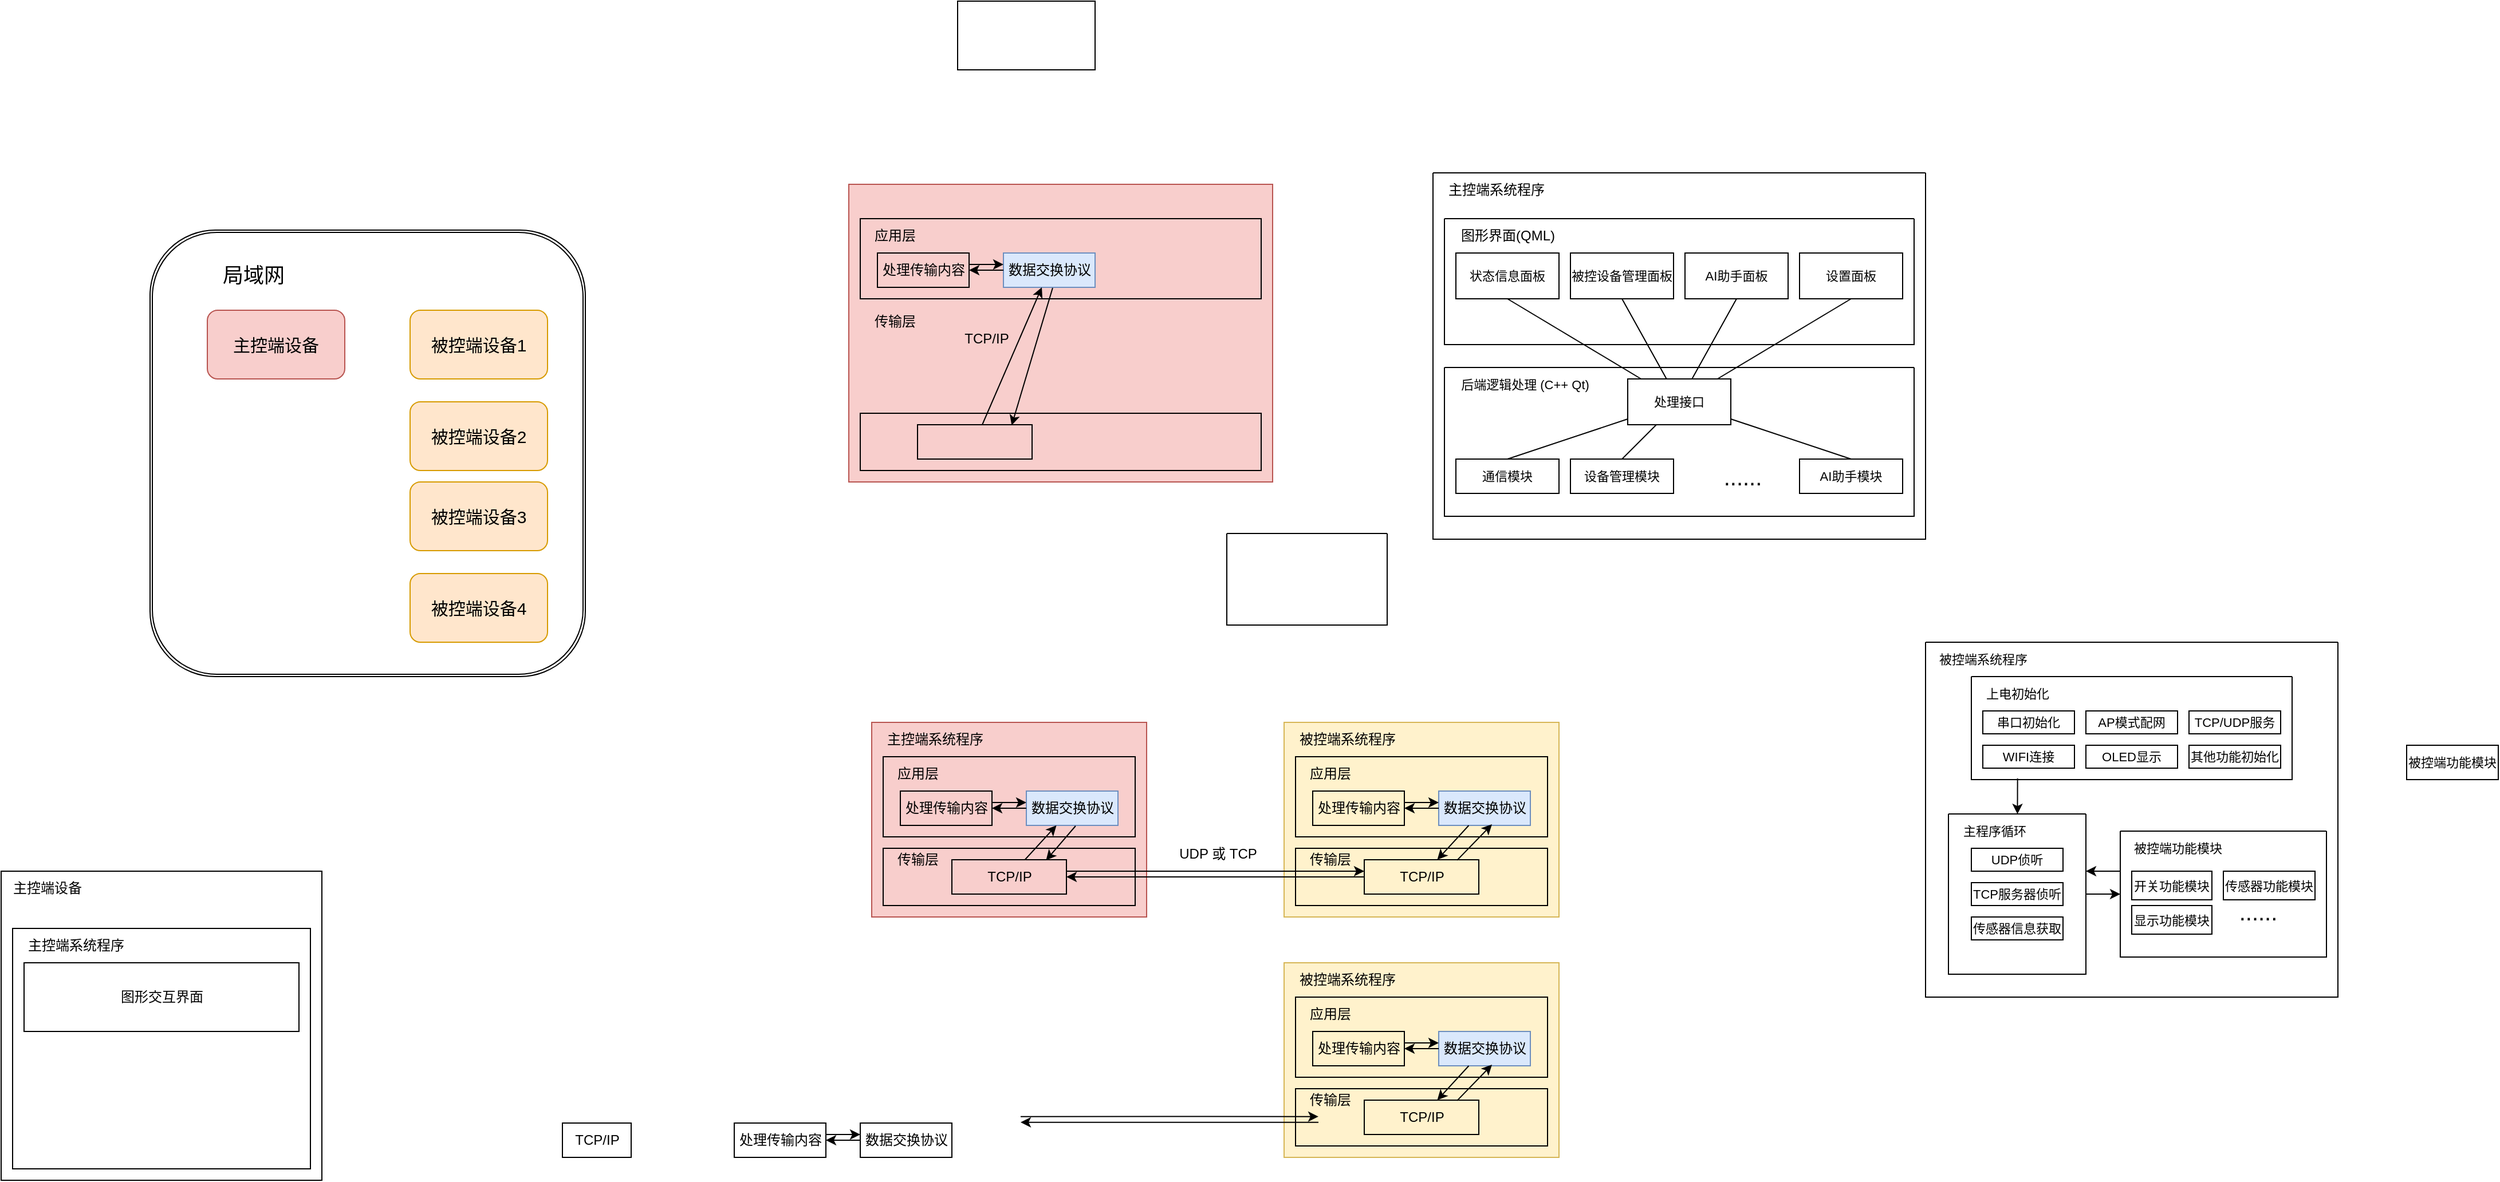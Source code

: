 <mxfile version="21.1.2" type="device">
  <diagram name="第 1 页" id="0ufjDXtErYXiCVYPZpMQ">
    <mxGraphModel dx="723" dy="649" grid="1" gridSize="10" guides="1" tooltips="1" connect="1" arrows="1" fold="1" page="1" pageScale="1" pageWidth="827" pageHeight="1169" math="0" shadow="0">
      <root>
        <mxCell id="0" />
        <mxCell id="1" parent="0" />
        <mxCell id="M16_s9FFf0gk96BNt9Zh-10" value="" style="verticalLabelPosition=bottom;verticalAlign=top;html=1;shape=mxgraph.basic.rect;fillColor2=none;strokeWidth=1;size=20;indent=5;fillColor=#fff2cc;strokeColor=#d6b656;" vertex="1" parent="1">
          <mxGeometry x="1200" y="750" width="240" height="170" as="geometry" />
        </mxCell>
        <mxCell id="M16_s9FFf0gk96BNt9Zh-4" value="" style="verticalLabelPosition=bottom;verticalAlign=top;html=1;shape=mxgraph.basic.rect;fillColor2=none;strokeWidth=1;size=20;indent=5;fillColor=#f8cecc;strokeColor=#b85450;" vertex="1" parent="1">
          <mxGeometry x="840" y="750" width="240" height="170" as="geometry" />
        </mxCell>
        <mxCell id="M16_s9FFf0gk96BNt9Zh-40" value="" style="verticalLabelPosition=bottom;verticalAlign=top;html=1;shape=mxgraph.basic.rect;fillColor2=none;strokeWidth=1;size=20;indent=5;fillColor=#dae8fc;strokeColor=#6c8ebf;" vertex="1" parent="1">
          <mxGeometry x="1335" y="810" width="80" height="30" as="geometry" />
        </mxCell>
        <mxCell id="M16_s9FFf0gk96BNt9Zh-34" value="" style="verticalLabelPosition=bottom;verticalAlign=top;html=1;shape=mxgraph.basic.rect;fillColor2=none;strokeWidth=1;size=20;indent=5;fillColor=#dae8fc;strokeColor=#6c8ebf;" vertex="1" parent="1">
          <mxGeometry x="975" y="810" width="80" height="30" as="geometry" />
        </mxCell>
        <mxCell id="M16_s9FFf0gk96BNt9Zh-21" value="" style="verticalLabelPosition=bottom;verticalAlign=top;html=1;shape=mxgraph.basic.rect;fillColor2=none;strokeWidth=1;size=20;indent=5;fillColor=none;" vertex="1" parent="1">
          <mxGeometry x="1270" y="870" width="100" height="30" as="geometry" />
        </mxCell>
        <mxCell id="NxNI-8EfboaAL2UsRdys-78" value="" style="shape=ext;double=1;rounded=1;whiteSpace=wrap;html=1;" parent="1" vertex="1">
          <mxGeometry x="210" y="320" width="380" height="390" as="geometry" />
        </mxCell>
        <mxCell id="NxNI-8EfboaAL2UsRdys-74" value="被控端设备4" style="rounded=1;whiteSpace=wrap;html=1;fontSize=15;fillColor=#ffe6cc;strokeColor=#d79b00;" parent="1" vertex="1">
          <mxGeometry x="437" y="620" width="120" height="60" as="geometry" />
        </mxCell>
        <mxCell id="NxNI-8EfboaAL2UsRdys-73" value="被控端设备3" style="rounded=1;whiteSpace=wrap;html=1;fontSize=15;fillColor=#ffe6cc;strokeColor=#d79b00;" parent="1" vertex="1">
          <mxGeometry x="437" y="540" width="120" height="60" as="geometry" />
        </mxCell>
        <mxCell id="NxNI-8EfboaAL2UsRdys-72" value="被控端设备2" style="rounded=1;whiteSpace=wrap;html=1;fontSize=15;fillColor=#ffe6cc;strokeColor=#d79b00;" parent="1" vertex="1">
          <mxGeometry x="437" y="470" width="120" height="60" as="geometry" />
        </mxCell>
        <mxCell id="NxNI-8EfboaAL2UsRdys-71" value="被控端设备1" style="rounded=1;whiteSpace=wrap;html=1;fontSize=15;fillColor=#ffe6cc;strokeColor=#d79b00;" parent="1" vertex="1">
          <mxGeometry x="437" y="390" width="120" height="60" as="geometry" />
        </mxCell>
        <mxCell id="NxNI-8EfboaAL2UsRdys-70" value="主控端设备" style="rounded=1;whiteSpace=wrap;html=1;fontSize=15;fillColor=#f8cecc;strokeColor=#b85450;" parent="1" vertex="1">
          <mxGeometry x="260" y="390" width="120" height="60" as="geometry" />
        </mxCell>
        <mxCell id="NxNI-8EfboaAL2UsRdys-79" value="&lt;font style=&quot;font-size: 18px;&quot;&gt;局域网&lt;/font&gt;" style="text;html=1;align=center;verticalAlign=middle;resizable=0;points=[];autosize=1;strokeColor=none;fillColor=none;" parent="1" vertex="1">
          <mxGeometry x="260" y="340" width="80" height="40" as="geometry" />
        </mxCell>
        <mxCell id="NxNI-8EfboaAL2UsRdys-85" value="" style="verticalLabelPosition=bottom;verticalAlign=top;html=1;shape=mxgraph.basic.rect;fillColor2=none;strokeWidth=1;size=20;indent=5;fillColor=none;" parent="1" vertex="1">
          <mxGeometry x="80" y="880" width="280" height="270" as="geometry" />
        </mxCell>
        <mxCell id="NxNI-8EfboaAL2UsRdys-86" value="主控端设备" style="text;html=1;align=center;verticalAlign=middle;resizable=0;points=[];autosize=1;strokeColor=none;fillColor=none;" parent="1" vertex="1">
          <mxGeometry x="80" y="880" width="80" height="30" as="geometry" />
        </mxCell>
        <mxCell id="NxNI-8EfboaAL2UsRdys-88" value="" style="verticalLabelPosition=bottom;verticalAlign=top;html=1;shape=mxgraph.basic.rect;fillColor2=none;strokeWidth=1;size=20;indent=5;fillColor=none;" parent="1" vertex="1">
          <mxGeometry x="90" y="930" width="260" height="210" as="geometry" />
        </mxCell>
        <mxCell id="NxNI-8EfboaAL2UsRdys-89" value="主控端系统程序" style="text;html=1;align=center;verticalAlign=middle;resizable=0;points=[];autosize=1;strokeColor=none;fillColor=none;" parent="1" vertex="1">
          <mxGeometry x="90" y="930" width="110" height="30" as="geometry" />
        </mxCell>
        <mxCell id="NxNI-8EfboaAL2UsRdys-90" value="" style="verticalLabelPosition=bottom;verticalAlign=top;html=1;shape=mxgraph.basic.rect;fillColor2=none;strokeWidth=1;size=20;indent=5;fillColor=none;" parent="1" vertex="1">
          <mxGeometry x="100" y="960" width="240" height="60" as="geometry" />
        </mxCell>
        <mxCell id="NxNI-8EfboaAL2UsRdys-91" value="图形交互界面" style="text;html=1;align=center;verticalAlign=middle;resizable=0;points=[];autosize=1;strokeColor=none;fillColor=none;" parent="1" vertex="1">
          <mxGeometry x="170" y="975" width="100" height="30" as="geometry" />
        </mxCell>
        <mxCell id="M16_s9FFf0gk96BNt9Zh-5" value="主控端系统程序" style="text;html=1;align=center;verticalAlign=middle;resizable=0;points=[];autosize=1;strokeColor=none;fillColor=none;" vertex="1" parent="1">
          <mxGeometry x="840" y="750" width="110" height="30" as="geometry" />
        </mxCell>
        <mxCell id="M16_s9FFf0gk96BNt9Zh-6" value="" style="verticalLabelPosition=bottom;verticalAlign=top;html=1;shape=mxgraph.basic.rect;fillColor2=none;strokeWidth=1;size=20;indent=5;fillColor=none;" vertex="1" parent="1">
          <mxGeometry x="850" y="780" width="220" height="70" as="geometry" />
        </mxCell>
        <mxCell id="M16_s9FFf0gk96BNt9Zh-7" value="应用层" style="text;html=1;align=center;verticalAlign=middle;resizable=0;points=[];autosize=1;strokeColor=none;fillColor=none;" vertex="1" parent="1">
          <mxGeometry x="850" y="780" width="60" height="30" as="geometry" />
        </mxCell>
        <mxCell id="M16_s9FFf0gk96BNt9Zh-8" value="" style="verticalLabelPosition=bottom;verticalAlign=top;html=1;shape=mxgraph.basic.rect;fillColor2=none;strokeWidth=1;size=20;indent=5;fillColor=none;" vertex="1" parent="1">
          <mxGeometry x="850" y="860" width="220" height="50" as="geometry" />
        </mxCell>
        <mxCell id="M16_s9FFf0gk96BNt9Zh-9" value="传输层" style="text;html=1;align=center;verticalAlign=middle;resizable=0;points=[];autosize=1;strokeColor=none;fillColor=none;" vertex="1" parent="1">
          <mxGeometry x="850" y="855" width="60" height="30" as="geometry" />
        </mxCell>
        <mxCell id="M16_s9FFf0gk96BNt9Zh-11" value="被控端系统程序" style="text;html=1;align=center;verticalAlign=middle;resizable=0;points=[];autosize=1;strokeColor=none;fillColor=none;" vertex="1" parent="1">
          <mxGeometry x="1200" y="750" width="110" height="30" as="geometry" />
        </mxCell>
        <mxCell id="M16_s9FFf0gk96BNt9Zh-12" value="" style="verticalLabelPosition=bottom;verticalAlign=top;html=1;shape=mxgraph.basic.rect;fillColor2=none;strokeWidth=1;size=20;indent=5;fillColor=none;" vertex="1" parent="1">
          <mxGeometry x="1210" y="780" width="220" height="70" as="geometry" />
        </mxCell>
        <mxCell id="M16_s9FFf0gk96BNt9Zh-13" value="应用层" style="text;html=1;align=center;verticalAlign=middle;resizable=0;points=[];autosize=1;strokeColor=none;fillColor=none;" vertex="1" parent="1">
          <mxGeometry x="1210" y="780" width="60" height="30" as="geometry" />
        </mxCell>
        <mxCell id="M16_s9FFf0gk96BNt9Zh-14" value="" style="verticalLabelPosition=bottom;verticalAlign=top;html=1;shape=mxgraph.basic.rect;fillColor2=none;strokeWidth=1;size=20;indent=5;fillColor=none;" vertex="1" parent="1">
          <mxGeometry x="1210" y="860" width="220" height="50" as="geometry" />
        </mxCell>
        <mxCell id="M16_s9FFf0gk96BNt9Zh-15" value="传输层" style="text;html=1;align=center;verticalAlign=middle;resizable=0;points=[];autosize=1;strokeColor=none;fillColor=none;" vertex="1" parent="1">
          <mxGeometry x="1210" y="855" width="60" height="30" as="geometry" />
        </mxCell>
        <mxCell id="M16_s9FFf0gk96BNt9Zh-17" value="TCP/IP" style="text;html=1;align=center;verticalAlign=middle;resizable=0;points=[];autosize=1;strokeColor=none;fillColor=none;" vertex="1" parent="1">
          <mxGeometry x="570" y="1100" width="60" height="30" as="geometry" />
        </mxCell>
        <mxCell id="M16_s9FFf0gk96BNt9Zh-16" value="" style="verticalLabelPosition=bottom;verticalAlign=top;html=1;shape=mxgraph.basic.rect;fillColor2=none;strokeWidth=1;size=20;indent=5;fillColor=none;" vertex="1" parent="1">
          <mxGeometry x="570" y="1100" width="60" height="30" as="geometry" />
        </mxCell>
        <mxCell id="M16_s9FFf0gk96BNt9Zh-18" value="TCP/IP" style="text;html=1;align=center;verticalAlign=middle;resizable=0;points=[];autosize=1;strokeColor=none;fillColor=none;" vertex="1" parent="1">
          <mxGeometry x="930" y="870" width="60" height="30" as="geometry" />
        </mxCell>
        <mxCell id="M16_s9FFf0gk96BNt9Zh-22" style="edgeStyle=orthogonalEdgeStyle;rounded=0;orthogonalLoop=1;jettySize=auto;html=1;" edge="1" parent="1" source="M16_s9FFf0gk96BNt9Zh-19" target="M16_s9FFf0gk96BNt9Zh-21">
          <mxGeometry relative="1" as="geometry">
            <Array as="points">
              <mxPoint x="1170" y="880" />
              <mxPoint x="1170" y="880" />
            </Array>
          </mxGeometry>
        </mxCell>
        <mxCell id="M16_s9FFf0gk96BNt9Zh-19" value="" style="verticalLabelPosition=bottom;verticalAlign=top;html=1;shape=mxgraph.basic.rect;fillColor2=none;strokeWidth=1;size=20;indent=5;fillColor=none;" vertex="1" parent="1">
          <mxGeometry x="910" y="870" width="100" height="30" as="geometry" />
        </mxCell>
        <mxCell id="M16_s9FFf0gk96BNt9Zh-48" style="edgeStyle=none;shape=connector;rounded=0;orthogonalLoop=1;jettySize=auto;html=1;entryX=0.565;entryY=0.968;entryDx=0;entryDy=0;entryPerimeter=0;labelBackgroundColor=default;strokeColor=default;fontFamily=Helvetica;fontSize=11;fontColor=default;endArrow=classic;exitX=1.017;exitY=0.015;exitDx=0;exitDy=0;exitPerimeter=0;" edge="1" parent="1" source="M16_s9FFf0gk96BNt9Zh-20" target="M16_s9FFf0gk96BNt9Zh-38">
          <mxGeometry relative="1" as="geometry" />
        </mxCell>
        <mxCell id="M16_s9FFf0gk96BNt9Zh-20" value="TCP/IP" style="text;html=1;align=center;verticalAlign=middle;resizable=0;points=[];autosize=1;strokeColor=none;fillColor=none;" vertex="1" parent="1">
          <mxGeometry x="1290" y="870" width="60" height="30" as="geometry" />
        </mxCell>
        <mxCell id="M16_s9FFf0gk96BNt9Zh-23" style="edgeStyle=orthogonalEdgeStyle;rounded=0;orthogonalLoop=1;jettySize=auto;html=1;" edge="1" parent="1" source="M16_s9FFf0gk96BNt9Zh-21" target="M16_s9FFf0gk96BNt9Zh-19">
          <mxGeometry relative="1" as="geometry" />
        </mxCell>
        <mxCell id="M16_s9FFf0gk96BNt9Zh-24" value="UDP 或 TCP" style="text;html=1;align=center;verticalAlign=middle;resizable=0;points=[];autosize=1;strokeColor=none;fillColor=none;" vertex="1" parent="1">
          <mxGeometry x="1097" y="850" width="90" height="30" as="geometry" />
        </mxCell>
        <mxCell id="M16_s9FFf0gk96BNt9Zh-25" value="数据交换协议" style="text;html=1;align=center;verticalAlign=middle;resizable=0;points=[];autosize=1;strokeColor=none;fillColor=none;" vertex="1" parent="1">
          <mxGeometry x="820" y="1100" width="100" height="30" as="geometry" />
        </mxCell>
        <mxCell id="M16_s9FFf0gk96BNt9Zh-31" style="edgeStyle=orthogonalEdgeStyle;rounded=0;orthogonalLoop=1;jettySize=auto;html=1;" edge="1" parent="1" source="M16_s9FFf0gk96BNt9Zh-26" target="M16_s9FFf0gk96BNt9Zh-29">
          <mxGeometry relative="1" as="geometry" />
        </mxCell>
        <mxCell id="M16_s9FFf0gk96BNt9Zh-26" value="" style="verticalLabelPosition=bottom;verticalAlign=top;html=1;shape=mxgraph.basic.rect;fillColor2=none;strokeWidth=1;size=20;indent=5;fillColor=none;" vertex="1" parent="1">
          <mxGeometry x="830" y="1100" width="80" height="30" as="geometry" />
        </mxCell>
        <mxCell id="M16_s9FFf0gk96BNt9Zh-28" value="处理传输内容" style="text;html=1;align=center;verticalAlign=middle;resizable=0;points=[];autosize=1;strokeColor=none;fillColor=none;" vertex="1" parent="1">
          <mxGeometry x="710" y="1100" width="100" height="30" as="geometry" />
        </mxCell>
        <mxCell id="M16_s9FFf0gk96BNt9Zh-30" style="edgeStyle=orthogonalEdgeStyle;rounded=0;orthogonalLoop=1;jettySize=auto;html=1;" edge="1" parent="1" source="M16_s9FFf0gk96BNt9Zh-29" target="M16_s9FFf0gk96BNt9Zh-26">
          <mxGeometry relative="1" as="geometry">
            <Array as="points">
              <mxPoint x="810" y="1110" />
              <mxPoint x="810" y="1110" />
            </Array>
          </mxGeometry>
        </mxCell>
        <mxCell id="M16_s9FFf0gk96BNt9Zh-29" value="" style="verticalLabelPosition=bottom;verticalAlign=top;html=1;shape=mxgraph.basic.rect;fillColor2=none;strokeWidth=1;size=20;indent=5;fillColor=none;" vertex="1" parent="1">
          <mxGeometry x="720" y="1100" width="80" height="30" as="geometry" />
        </mxCell>
        <mxCell id="M16_s9FFf0gk96BNt9Zh-32" value="数据交换协议" style="text;html=1;align=center;verticalAlign=middle;resizable=0;points=[];autosize=1;strokeColor=none;fillColor=none;" vertex="1" parent="1">
          <mxGeometry x="965" y="810" width="100" height="30" as="geometry" />
        </mxCell>
        <mxCell id="M16_s9FFf0gk96BNt9Zh-33" style="edgeStyle=orthogonalEdgeStyle;rounded=0;orthogonalLoop=1;jettySize=auto;html=1;" edge="1" parent="1" source="M16_s9FFf0gk96BNt9Zh-34" target="M16_s9FFf0gk96BNt9Zh-37">
          <mxGeometry relative="1" as="geometry" />
        </mxCell>
        <mxCell id="M16_s9FFf0gk96BNt9Zh-46" style="rounded=0;orthogonalLoop=1;jettySize=auto;html=1;exitX=0.537;exitY=1.017;exitDx=0;exitDy=0;exitPerimeter=0;entryX=0.822;entryY=0.017;entryDx=0;entryDy=0;entryPerimeter=0;" edge="1" parent="1" source="M16_s9FFf0gk96BNt9Zh-34" target="M16_s9FFf0gk96BNt9Zh-19">
          <mxGeometry relative="1" as="geometry" />
        </mxCell>
        <mxCell id="M16_s9FFf0gk96BNt9Zh-35" value="处理传输内容" style="text;html=1;align=center;verticalAlign=middle;resizable=0;points=[];autosize=1;strokeColor=none;fillColor=none;" vertex="1" parent="1">
          <mxGeometry x="855" y="810" width="100" height="30" as="geometry" />
        </mxCell>
        <mxCell id="M16_s9FFf0gk96BNt9Zh-36" style="edgeStyle=orthogonalEdgeStyle;rounded=0;orthogonalLoop=1;jettySize=auto;html=1;" edge="1" parent="1" source="M16_s9FFf0gk96BNt9Zh-37" target="M16_s9FFf0gk96BNt9Zh-34">
          <mxGeometry relative="1" as="geometry">
            <Array as="points">
              <mxPoint x="955" y="820" />
              <mxPoint x="955" y="820" />
            </Array>
          </mxGeometry>
        </mxCell>
        <mxCell id="M16_s9FFf0gk96BNt9Zh-37" value="" style="verticalLabelPosition=bottom;verticalAlign=top;html=1;shape=mxgraph.basic.rect;fillColor2=none;strokeWidth=1;size=20;indent=5;fillColor=none;" vertex="1" parent="1">
          <mxGeometry x="865" y="810" width="80" height="30" as="geometry" />
        </mxCell>
        <mxCell id="M16_s9FFf0gk96BNt9Zh-47" style="rounded=0;orthogonalLoop=1;jettySize=auto;html=1;" edge="1" parent="1" source="M16_s9FFf0gk96BNt9Zh-38" target="M16_s9FFf0gk96BNt9Zh-20">
          <mxGeometry relative="1" as="geometry" />
        </mxCell>
        <mxCell id="M16_s9FFf0gk96BNt9Zh-38" value="数据交换协议" style="text;html=1;align=center;verticalAlign=middle;resizable=0;points=[];autosize=1;strokeColor=none;fillColor=none;" vertex="1" parent="1">
          <mxGeometry x="1325" y="810" width="100" height="30" as="geometry" />
        </mxCell>
        <mxCell id="M16_s9FFf0gk96BNt9Zh-39" style="edgeStyle=orthogonalEdgeStyle;rounded=0;orthogonalLoop=1;jettySize=auto;html=1;" edge="1" parent="1" source="M16_s9FFf0gk96BNt9Zh-40" target="M16_s9FFf0gk96BNt9Zh-43">
          <mxGeometry relative="1" as="geometry" />
        </mxCell>
        <mxCell id="M16_s9FFf0gk96BNt9Zh-41" value="处理传输内容" style="text;html=1;align=center;verticalAlign=middle;resizable=0;points=[];autosize=1;strokeColor=none;fillColor=none;" vertex="1" parent="1">
          <mxGeometry x="1215" y="810" width="100" height="30" as="geometry" />
        </mxCell>
        <mxCell id="M16_s9FFf0gk96BNt9Zh-42" style="edgeStyle=orthogonalEdgeStyle;rounded=0;orthogonalLoop=1;jettySize=auto;html=1;" edge="1" parent="1" source="M16_s9FFf0gk96BNt9Zh-43" target="M16_s9FFf0gk96BNt9Zh-40">
          <mxGeometry relative="1" as="geometry">
            <Array as="points">
              <mxPoint x="1315" y="820" />
              <mxPoint x="1315" y="820" />
            </Array>
          </mxGeometry>
        </mxCell>
        <mxCell id="M16_s9FFf0gk96BNt9Zh-43" value="" style="verticalLabelPosition=bottom;verticalAlign=top;html=1;shape=mxgraph.basic.rect;fillColor2=none;strokeWidth=1;size=20;indent=5;fillColor=none;" vertex="1" parent="1">
          <mxGeometry x="1225" y="810" width="80" height="30" as="geometry" />
        </mxCell>
        <mxCell id="M16_s9FFf0gk96BNt9Zh-44" style="rounded=0;orthogonalLoop=1;jettySize=auto;html=1;" edge="1" parent="1" source="M16_s9FFf0gk96BNt9Zh-19" target="M16_s9FFf0gk96BNt9Zh-34">
          <mxGeometry relative="1" as="geometry" />
        </mxCell>
        <mxCell id="M16_s9FFf0gk96BNt9Zh-49" value="" style="verticalLabelPosition=bottom;verticalAlign=top;html=1;shape=mxgraph.basic.rect;fillColor2=none;strokeWidth=1;size=20;indent=5;fillColor=#fff2cc;strokeColor=#d6b656;" vertex="1" parent="1">
          <mxGeometry x="1200" y="960" width="240" height="170" as="geometry" />
        </mxCell>
        <mxCell id="M16_s9FFf0gk96BNt9Zh-50" value="" style="verticalLabelPosition=bottom;verticalAlign=top;html=1;shape=mxgraph.basic.rect;fillColor2=none;strokeWidth=1;size=20;indent=5;fillColor=#dae8fc;strokeColor=#6c8ebf;" vertex="1" parent="1">
          <mxGeometry x="1335" y="1020" width="80" height="30" as="geometry" />
        </mxCell>
        <mxCell id="M16_s9FFf0gk96BNt9Zh-51" value="" style="verticalLabelPosition=bottom;verticalAlign=top;html=1;shape=mxgraph.basic.rect;fillColor2=none;strokeWidth=1;size=20;indent=5;fillColor=none;" vertex="1" parent="1">
          <mxGeometry x="1270" y="1080" width="100" height="30" as="geometry" />
        </mxCell>
        <mxCell id="M16_s9FFf0gk96BNt9Zh-52" value="被控端系统程序" style="text;html=1;align=center;verticalAlign=middle;resizable=0;points=[];autosize=1;strokeColor=none;fillColor=none;" vertex="1" parent="1">
          <mxGeometry x="1200" y="960" width="110" height="30" as="geometry" />
        </mxCell>
        <mxCell id="M16_s9FFf0gk96BNt9Zh-53" value="" style="verticalLabelPosition=bottom;verticalAlign=top;html=1;shape=mxgraph.basic.rect;fillColor2=none;strokeWidth=1;size=20;indent=5;fillColor=none;" vertex="1" parent="1">
          <mxGeometry x="1210" y="990" width="220" height="70" as="geometry" />
        </mxCell>
        <mxCell id="M16_s9FFf0gk96BNt9Zh-54" value="应用层" style="text;html=1;align=center;verticalAlign=middle;resizable=0;points=[];autosize=1;strokeColor=none;fillColor=none;" vertex="1" parent="1">
          <mxGeometry x="1210" y="990" width="60" height="30" as="geometry" />
        </mxCell>
        <mxCell id="M16_s9FFf0gk96BNt9Zh-55" value="" style="verticalLabelPosition=bottom;verticalAlign=top;html=1;shape=mxgraph.basic.rect;fillColor2=none;strokeWidth=1;size=20;indent=5;fillColor=none;" vertex="1" parent="1">
          <mxGeometry x="1210" y="1070" width="220" height="50" as="geometry" />
        </mxCell>
        <mxCell id="M16_s9FFf0gk96BNt9Zh-56" value="传输层" style="text;html=1;align=center;verticalAlign=middle;resizable=0;points=[];autosize=1;strokeColor=none;fillColor=none;" vertex="1" parent="1">
          <mxGeometry x="1210" y="1065" width="60" height="30" as="geometry" />
        </mxCell>
        <mxCell id="M16_s9FFf0gk96BNt9Zh-57" style="edgeStyle=none;shape=connector;rounded=0;orthogonalLoop=1;jettySize=auto;html=1;entryX=0.565;entryY=0.968;entryDx=0;entryDy=0;entryPerimeter=0;labelBackgroundColor=default;strokeColor=default;fontFamily=Helvetica;fontSize=11;fontColor=default;endArrow=classic;exitX=1.017;exitY=0.015;exitDx=0;exitDy=0;exitPerimeter=0;" edge="1" parent="1" source="M16_s9FFf0gk96BNt9Zh-58" target="M16_s9FFf0gk96BNt9Zh-60">
          <mxGeometry relative="1" as="geometry" />
        </mxCell>
        <mxCell id="M16_s9FFf0gk96BNt9Zh-58" value="TCP/IP" style="text;html=1;align=center;verticalAlign=middle;resizable=0;points=[];autosize=1;strokeColor=none;fillColor=none;" vertex="1" parent="1">
          <mxGeometry x="1290" y="1080" width="60" height="30" as="geometry" />
        </mxCell>
        <mxCell id="M16_s9FFf0gk96BNt9Zh-59" style="rounded=0;orthogonalLoop=1;jettySize=auto;html=1;" edge="1" parent="1" source="M16_s9FFf0gk96BNt9Zh-60" target="M16_s9FFf0gk96BNt9Zh-58">
          <mxGeometry relative="1" as="geometry" />
        </mxCell>
        <mxCell id="M16_s9FFf0gk96BNt9Zh-60" value="数据交换协议" style="text;html=1;align=center;verticalAlign=middle;resizable=0;points=[];autosize=1;strokeColor=none;fillColor=none;" vertex="1" parent="1">
          <mxGeometry x="1325" y="1020" width="100" height="30" as="geometry" />
        </mxCell>
        <mxCell id="M16_s9FFf0gk96BNt9Zh-61" style="edgeStyle=orthogonalEdgeStyle;rounded=0;orthogonalLoop=1;jettySize=auto;html=1;" edge="1" parent="1" source="M16_s9FFf0gk96BNt9Zh-50" target="M16_s9FFf0gk96BNt9Zh-64">
          <mxGeometry relative="1" as="geometry" />
        </mxCell>
        <mxCell id="M16_s9FFf0gk96BNt9Zh-62" value="处理传输内容" style="text;html=1;align=center;verticalAlign=middle;resizable=0;points=[];autosize=1;strokeColor=none;fillColor=none;" vertex="1" parent="1">
          <mxGeometry x="1215" y="1020" width="100" height="30" as="geometry" />
        </mxCell>
        <mxCell id="M16_s9FFf0gk96BNt9Zh-63" style="edgeStyle=orthogonalEdgeStyle;rounded=0;orthogonalLoop=1;jettySize=auto;html=1;" edge="1" parent="1" source="M16_s9FFf0gk96BNt9Zh-64" target="M16_s9FFf0gk96BNt9Zh-50">
          <mxGeometry relative="1" as="geometry">
            <Array as="points">
              <mxPoint x="1315" y="1030" />
              <mxPoint x="1315" y="1030" />
            </Array>
          </mxGeometry>
        </mxCell>
        <mxCell id="M16_s9FFf0gk96BNt9Zh-64" value="" style="verticalLabelPosition=bottom;verticalAlign=top;html=1;shape=mxgraph.basic.rect;fillColor2=none;strokeWidth=1;size=20;indent=5;fillColor=none;" vertex="1" parent="1">
          <mxGeometry x="1225" y="1020" width="80" height="30" as="geometry" />
        </mxCell>
        <mxCell id="M16_s9FFf0gk96BNt9Zh-66" style="edgeStyle=orthogonalEdgeStyle;rounded=0;orthogonalLoop=1;jettySize=auto;html=1;" edge="1" parent="1">
          <mxGeometry relative="1" as="geometry">
            <mxPoint x="970" y="1094.33" as="sourcePoint" />
            <mxPoint x="1230" y="1094.33" as="targetPoint" />
            <Array as="points">
              <mxPoint x="1130" y="1094.33" />
              <mxPoint x="1130" y="1094.33" />
            </Array>
          </mxGeometry>
        </mxCell>
        <mxCell id="M16_s9FFf0gk96BNt9Zh-67" style="edgeStyle=orthogonalEdgeStyle;rounded=0;orthogonalLoop=1;jettySize=auto;html=1;" edge="1" parent="1">
          <mxGeometry relative="1" as="geometry">
            <mxPoint x="1230" y="1099.33" as="sourcePoint" />
            <mxPoint x="970" y="1099.33" as="targetPoint" />
          </mxGeometry>
        </mxCell>
        <mxCell id="M16_s9FFf0gk96BNt9Zh-69" value="" style="verticalLabelPosition=bottom;verticalAlign=top;html=1;shape=mxgraph.basic.rect;fillColor2=none;strokeWidth=1;size=20;indent=5;fillColor=#f8cecc;strokeColor=#b85450;align=center;" vertex="1" parent="1">
          <mxGeometry x="820" y="280" width="370" height="260" as="geometry" />
        </mxCell>
        <mxCell id="M16_s9FFf0gk96BNt9Zh-70" value="" style="verticalLabelPosition=bottom;verticalAlign=top;html=1;shape=mxgraph.basic.rect;fillColor2=none;strokeWidth=1;size=20;indent=5;fillColor=#dae8fc;strokeColor=#6c8ebf;" vertex="1" parent="1">
          <mxGeometry x="955" y="340" width="80" height="30" as="geometry" />
        </mxCell>
        <mxCell id="M16_s9FFf0gk96BNt9Zh-72" value="" style="verticalLabelPosition=bottom;verticalAlign=top;html=1;shape=mxgraph.basic.rect;fillColor2=none;strokeWidth=1;size=20;indent=5;fillColor=none;" vertex="1" parent="1">
          <mxGeometry x="830" y="310" width="350" height="70" as="geometry" />
        </mxCell>
        <mxCell id="M16_s9FFf0gk96BNt9Zh-73" value="应用层" style="text;html=1;align=center;verticalAlign=middle;resizable=0;points=[];autosize=1;strokeColor=none;fillColor=none;" vertex="1" parent="1">
          <mxGeometry x="830" y="310" width="60" height="30" as="geometry" />
        </mxCell>
        <mxCell id="M16_s9FFf0gk96BNt9Zh-74" value="" style="verticalLabelPosition=bottom;verticalAlign=top;html=1;shape=mxgraph.basic.rect;fillColor2=none;strokeWidth=1;size=20;indent=5;fillColor=none;" vertex="1" parent="1">
          <mxGeometry x="830" y="480" width="350" height="50" as="geometry" />
        </mxCell>
        <mxCell id="M16_s9FFf0gk96BNt9Zh-75" value="传输层" style="text;html=1;align=center;verticalAlign=middle;resizable=0;points=[];autosize=1;strokeColor=none;fillColor=none;" vertex="1" parent="1">
          <mxGeometry x="830" y="385" width="60" height="30" as="geometry" />
        </mxCell>
        <mxCell id="M16_s9FFf0gk96BNt9Zh-76" value="TCP/IP" style="text;html=1;align=center;verticalAlign=middle;resizable=0;points=[];autosize=1;strokeColor=none;fillColor=none;" vertex="1" parent="1">
          <mxGeometry x="910" y="400" width="60" height="30" as="geometry" />
        </mxCell>
        <mxCell id="M16_s9FFf0gk96BNt9Zh-77" value="" style="verticalLabelPosition=bottom;verticalAlign=top;html=1;shape=mxgraph.basic.rect;fillColor2=none;strokeWidth=1;size=20;indent=5;fillColor=none;" vertex="1" parent="1">
          <mxGeometry x="880" y="490" width="100" height="30" as="geometry" />
        </mxCell>
        <mxCell id="M16_s9FFf0gk96BNt9Zh-78" value="数据交换协议" style="text;html=1;align=center;verticalAlign=middle;resizable=0;points=[];autosize=1;strokeColor=none;fillColor=none;" vertex="1" parent="1">
          <mxGeometry x="945" y="340" width="100" height="30" as="geometry" />
        </mxCell>
        <mxCell id="M16_s9FFf0gk96BNt9Zh-79" style="edgeStyle=orthogonalEdgeStyle;rounded=0;orthogonalLoop=1;jettySize=auto;html=1;" edge="1" parent="1" source="M16_s9FFf0gk96BNt9Zh-70" target="M16_s9FFf0gk96BNt9Zh-83">
          <mxGeometry relative="1" as="geometry" />
        </mxCell>
        <mxCell id="M16_s9FFf0gk96BNt9Zh-80" style="rounded=0;orthogonalLoop=1;jettySize=auto;html=1;exitX=0.537;exitY=1.017;exitDx=0;exitDy=0;exitPerimeter=0;entryX=0.822;entryY=0.017;entryDx=0;entryDy=0;entryPerimeter=0;" edge="1" parent="1" source="M16_s9FFf0gk96BNt9Zh-70" target="M16_s9FFf0gk96BNt9Zh-77">
          <mxGeometry relative="1" as="geometry" />
        </mxCell>
        <mxCell id="M16_s9FFf0gk96BNt9Zh-81" value="处理传输内容" style="text;html=1;align=center;verticalAlign=middle;resizable=0;points=[];autosize=1;strokeColor=none;fillColor=none;" vertex="1" parent="1">
          <mxGeometry x="835" y="340" width="100" height="30" as="geometry" />
        </mxCell>
        <mxCell id="M16_s9FFf0gk96BNt9Zh-82" style="edgeStyle=orthogonalEdgeStyle;rounded=0;orthogonalLoop=1;jettySize=auto;html=1;" edge="1" parent="1" source="M16_s9FFf0gk96BNt9Zh-83" target="M16_s9FFf0gk96BNt9Zh-70">
          <mxGeometry relative="1" as="geometry">
            <Array as="points">
              <mxPoint x="935" y="350" />
              <mxPoint x="935" y="350" />
            </Array>
          </mxGeometry>
        </mxCell>
        <mxCell id="M16_s9FFf0gk96BNt9Zh-83" value="" style="verticalLabelPosition=bottom;verticalAlign=top;html=1;shape=mxgraph.basic.rect;fillColor2=none;strokeWidth=1;size=20;indent=5;fillColor=none;" vertex="1" parent="1">
          <mxGeometry x="845" y="340" width="80" height="30" as="geometry" />
        </mxCell>
        <mxCell id="M16_s9FFf0gk96BNt9Zh-84" style="rounded=0;orthogonalLoop=1;jettySize=auto;html=1;" edge="1" parent="1" source="M16_s9FFf0gk96BNt9Zh-77" target="M16_s9FFf0gk96BNt9Zh-70">
          <mxGeometry relative="1" as="geometry" />
        </mxCell>
        <mxCell id="M16_s9FFf0gk96BNt9Zh-88" value="" style="rounded=0;whiteSpace=wrap;html=1;fontFamily=Helvetica;fontSize=11;fontColor=default;" vertex="1" parent="1">
          <mxGeometry x="915" y="120" width="120" height="60" as="geometry" />
        </mxCell>
        <mxCell id="M16_s9FFf0gk96BNt9Zh-89" value="" style="swimlane;startSize=0;fontFamily=Helvetica;fontSize=11;fontColor=default;" vertex="1" parent="1">
          <mxGeometry x="1330" y="270" width="430" height="320" as="geometry" />
        </mxCell>
        <mxCell id="M16_s9FFf0gk96BNt9Zh-71" value="主控端系统程序" style="text;html=1;align=center;verticalAlign=middle;resizable=0;points=[];autosize=1;strokeColor=none;fillColor=none;" vertex="1" parent="M16_s9FFf0gk96BNt9Zh-89">
          <mxGeometry width="110" height="30" as="geometry" />
        </mxCell>
        <mxCell id="M16_s9FFf0gk96BNt9Zh-90" value="" style="swimlane;startSize=0;fontFamily=Helvetica;fontSize=11;fontColor=default;" vertex="1" parent="M16_s9FFf0gk96BNt9Zh-89">
          <mxGeometry x="10" y="40" width="410" height="110" as="geometry" />
        </mxCell>
        <mxCell id="M16_s9FFf0gk96BNt9Zh-91" value="图形界面(QML)" style="text;html=1;align=center;verticalAlign=middle;resizable=0;points=[];autosize=1;strokeColor=none;fillColor=none;" vertex="1" parent="M16_s9FFf0gk96BNt9Zh-90">
          <mxGeometry width="110" height="30" as="geometry" />
        </mxCell>
        <mxCell id="M16_s9FFf0gk96BNt9Zh-95" value="状态信息面板" style="rounded=0;whiteSpace=wrap;html=1;fontFamily=Helvetica;fontSize=11;fontColor=default;" vertex="1" parent="M16_s9FFf0gk96BNt9Zh-90">
          <mxGeometry x="10" y="30" width="90" height="40" as="geometry" />
        </mxCell>
        <mxCell id="M16_s9FFf0gk96BNt9Zh-96" value="被控设备管理面板" style="rounded=0;whiteSpace=wrap;html=1;fontFamily=Helvetica;fontSize=11;fontColor=default;" vertex="1" parent="M16_s9FFf0gk96BNt9Zh-90">
          <mxGeometry x="110" y="30" width="90" height="40" as="geometry" />
        </mxCell>
        <mxCell id="M16_s9FFf0gk96BNt9Zh-97" value="AI助手面板" style="rounded=0;whiteSpace=wrap;html=1;fontFamily=Helvetica;fontSize=11;fontColor=default;" vertex="1" parent="M16_s9FFf0gk96BNt9Zh-90">
          <mxGeometry x="210" y="30" width="90" height="40" as="geometry" />
        </mxCell>
        <mxCell id="M16_s9FFf0gk96BNt9Zh-98" value="设置面板" style="rounded=0;whiteSpace=wrap;html=1;fontFamily=Helvetica;fontSize=11;fontColor=default;" vertex="1" parent="M16_s9FFf0gk96BNt9Zh-90">
          <mxGeometry x="310" y="30" width="90" height="40" as="geometry" />
        </mxCell>
        <mxCell id="M16_s9FFf0gk96BNt9Zh-93" value="" style="swimlane;startSize=0;fontFamily=Helvetica;fontSize=11;fontColor=default;" vertex="1" parent="M16_s9FFf0gk96BNt9Zh-89">
          <mxGeometry x="10" y="170" width="410" height="130" as="geometry" />
        </mxCell>
        <mxCell id="M16_s9FFf0gk96BNt9Zh-92" value="后端逻辑处理 (C++ Qt)" style="text;html=1;align=center;verticalAlign=middle;resizable=0;points=[];autosize=1;strokeColor=none;fillColor=none;fontSize=11;fontFamily=Helvetica;fontColor=default;" vertex="1" parent="M16_s9FFf0gk96BNt9Zh-93">
          <mxGeometry width="140" height="30" as="geometry" />
        </mxCell>
        <mxCell id="M16_s9FFf0gk96BNt9Zh-111" style="edgeStyle=none;shape=connector;rounded=0;orthogonalLoop=1;jettySize=auto;html=1;entryX=0.5;entryY=0;entryDx=0;entryDy=0;labelBackgroundColor=default;strokeColor=default;fontFamily=Helvetica;fontSize=11;fontColor=default;endArrow=none;endFill=0;" edge="1" parent="M16_s9FFf0gk96BNt9Zh-93" source="M16_s9FFf0gk96BNt9Zh-99" target="M16_s9FFf0gk96BNt9Zh-100">
          <mxGeometry relative="1" as="geometry" />
        </mxCell>
        <mxCell id="M16_s9FFf0gk96BNt9Zh-112" style="edgeStyle=none;shape=connector;rounded=0;orthogonalLoop=1;jettySize=auto;html=1;entryX=0.5;entryY=0;entryDx=0;entryDy=0;labelBackgroundColor=default;strokeColor=default;fontFamily=Helvetica;fontSize=11;fontColor=default;endArrow=none;endFill=0;" edge="1" parent="M16_s9FFf0gk96BNt9Zh-93" source="M16_s9FFf0gk96BNt9Zh-99" target="M16_s9FFf0gk96BNt9Zh-102">
          <mxGeometry relative="1" as="geometry">
            <mxPoint x="171.667" y="70" as="sourcePoint" />
          </mxGeometry>
        </mxCell>
        <mxCell id="M16_s9FFf0gk96BNt9Zh-113" style="edgeStyle=none;shape=connector;rounded=0;orthogonalLoop=1;jettySize=auto;html=1;entryX=0.5;entryY=0;entryDx=0;entryDy=0;labelBackgroundColor=default;strokeColor=default;fontFamily=Helvetica;fontSize=11;fontColor=default;endArrow=none;endFill=0;" edge="1" parent="M16_s9FFf0gk96BNt9Zh-93" source="M16_s9FFf0gk96BNt9Zh-99" target="M16_s9FFf0gk96BNt9Zh-104">
          <mxGeometry relative="1" as="geometry" />
        </mxCell>
        <mxCell id="M16_s9FFf0gk96BNt9Zh-99" value="处理接口" style="rounded=0;whiteSpace=wrap;html=1;fontFamily=Helvetica;fontSize=11;fontColor=default;" vertex="1" parent="M16_s9FFf0gk96BNt9Zh-93">
          <mxGeometry x="160" y="10" width="90" height="40" as="geometry" />
        </mxCell>
        <mxCell id="M16_s9FFf0gk96BNt9Zh-100" value="通信模块" style="rounded=0;whiteSpace=wrap;html=1;fontFamily=Helvetica;fontSize=11;fontColor=default;" vertex="1" parent="M16_s9FFf0gk96BNt9Zh-93">
          <mxGeometry x="10" y="80" width="90" height="30" as="geometry" />
        </mxCell>
        <mxCell id="M16_s9FFf0gk96BNt9Zh-102" value="设备管理模块" style="rounded=0;whiteSpace=wrap;html=1;fontFamily=Helvetica;fontSize=11;fontColor=default;" vertex="1" parent="M16_s9FFf0gk96BNt9Zh-93">
          <mxGeometry x="110" y="80" width="90" height="30" as="geometry" />
        </mxCell>
        <mxCell id="M16_s9FFf0gk96BNt9Zh-104" value="AI助手模块" style="rounded=0;whiteSpace=wrap;html=1;fontFamily=Helvetica;fontSize=11;fontColor=default;" vertex="1" parent="M16_s9FFf0gk96BNt9Zh-93">
          <mxGeometry x="310" y="80" width="90" height="30" as="geometry" />
        </mxCell>
        <mxCell id="M16_s9FFf0gk96BNt9Zh-105" value="......" style="text;html=1;align=center;verticalAlign=middle;resizable=0;points=[];autosize=1;strokeColor=none;fillColor=none;fontSize=20;fontFamily=Helvetica;fontColor=default;" vertex="1" parent="M16_s9FFf0gk96BNt9Zh-93">
          <mxGeometry x="230" y="75" width="60" height="40" as="geometry" />
        </mxCell>
        <mxCell id="M16_s9FFf0gk96BNt9Zh-107" style="edgeStyle=none;shape=connector;rounded=0;orthogonalLoop=1;jettySize=auto;html=1;entryX=0.5;entryY=1;entryDx=0;entryDy=0;labelBackgroundColor=default;strokeColor=default;fontFamily=Helvetica;fontSize=11;fontColor=default;endArrow=none;endFill=0;" edge="1" parent="M16_s9FFf0gk96BNt9Zh-89" source="M16_s9FFf0gk96BNt9Zh-99" target="M16_s9FFf0gk96BNt9Zh-95">
          <mxGeometry relative="1" as="geometry" />
        </mxCell>
        <mxCell id="M16_s9FFf0gk96BNt9Zh-108" style="edgeStyle=none;shape=connector;rounded=0;orthogonalLoop=1;jettySize=auto;html=1;entryX=0.5;entryY=1;entryDx=0;entryDy=0;labelBackgroundColor=default;strokeColor=default;fontFamily=Helvetica;fontSize=11;fontColor=default;endArrow=none;endFill=0;" edge="1" parent="M16_s9FFf0gk96BNt9Zh-89" source="M16_s9FFf0gk96BNt9Zh-99" target="M16_s9FFf0gk96BNt9Zh-96">
          <mxGeometry relative="1" as="geometry" />
        </mxCell>
        <mxCell id="M16_s9FFf0gk96BNt9Zh-109" style="edgeStyle=none;shape=connector;rounded=0;orthogonalLoop=1;jettySize=auto;html=1;entryX=0.5;entryY=1;entryDx=0;entryDy=0;labelBackgroundColor=default;strokeColor=default;fontFamily=Helvetica;fontSize=11;fontColor=default;endArrow=none;endFill=0;" edge="1" parent="M16_s9FFf0gk96BNt9Zh-89" source="M16_s9FFf0gk96BNt9Zh-99" target="M16_s9FFf0gk96BNt9Zh-97">
          <mxGeometry relative="1" as="geometry" />
        </mxCell>
        <mxCell id="M16_s9FFf0gk96BNt9Zh-110" style="edgeStyle=none;shape=connector;rounded=0;orthogonalLoop=1;jettySize=auto;html=1;entryX=0.5;entryY=1;entryDx=0;entryDy=0;labelBackgroundColor=default;strokeColor=default;fontFamily=Helvetica;fontSize=11;fontColor=default;endArrow=none;endFill=0;" edge="1" parent="M16_s9FFf0gk96BNt9Zh-89" source="M16_s9FFf0gk96BNt9Zh-99" target="M16_s9FFf0gk96BNt9Zh-98">
          <mxGeometry relative="1" as="geometry" />
        </mxCell>
        <mxCell id="M16_s9FFf0gk96BNt9Zh-94" value="" style="swimlane;startSize=0;fontFamily=Helvetica;fontSize=11;fontColor=default;" vertex="1" parent="1">
          <mxGeometry x="1150" y="585" width="140" height="80" as="geometry" />
        </mxCell>
        <mxCell id="M16_s9FFf0gk96BNt9Zh-116" value="" style="swimlane;startSize=0;fontFamily=Helvetica;fontSize=11;fontColor=default;" vertex="1" parent="1">
          <mxGeometry x="1760" y="680" width="360" height="310" as="geometry" />
        </mxCell>
        <mxCell id="M16_s9FFf0gk96BNt9Zh-117" value="被控端系统程序" style="text;html=1;align=center;verticalAlign=middle;resizable=0;points=[];autosize=1;strokeColor=none;fillColor=none;fontSize=11;fontFamily=Helvetica;fontColor=default;" vertex="1" parent="M16_s9FFf0gk96BNt9Zh-116">
          <mxGeometry width="100" height="30" as="geometry" />
        </mxCell>
        <mxCell id="M16_s9FFf0gk96BNt9Zh-162" style="edgeStyle=none;shape=connector;rounded=0;orthogonalLoop=1;jettySize=auto;html=1;exitX=1;exitY=0.5;exitDx=0;exitDy=0;entryX=0;entryY=0.5;entryDx=0;entryDy=0;labelBackgroundColor=default;strokeColor=default;fontFamily=Helvetica;fontSize=11;fontColor=default;endArrow=classic;endFill=1;" edge="1" parent="M16_s9FFf0gk96BNt9Zh-116" source="M16_s9FFf0gk96BNt9Zh-118" target="M16_s9FFf0gk96BNt9Zh-148">
          <mxGeometry relative="1" as="geometry" />
        </mxCell>
        <mxCell id="M16_s9FFf0gk96BNt9Zh-118" value="" style="swimlane;startSize=0;fontFamily=Helvetica;fontSize=11;fontColor=default;" vertex="1" parent="M16_s9FFf0gk96BNt9Zh-116">
          <mxGeometry x="20" y="150" width="120" height="140" as="geometry" />
        </mxCell>
        <mxCell id="M16_s9FFf0gk96BNt9Zh-119" value="主程序循环" style="text;html=1;align=center;verticalAlign=middle;resizable=0;points=[];autosize=1;strokeColor=none;fillColor=none;fontSize=11;fontFamily=Helvetica;fontColor=default;" vertex="1" parent="M16_s9FFf0gk96BNt9Zh-118">
          <mxGeometry width="80" height="30" as="geometry" />
        </mxCell>
        <mxCell id="M16_s9FFf0gk96BNt9Zh-120" value="UDP侦听" style="rounded=0;whiteSpace=wrap;html=1;fontFamily=Helvetica;fontSize=11;fontColor=default;" vertex="1" parent="M16_s9FFf0gk96BNt9Zh-118">
          <mxGeometry x="20" y="30" width="80" height="20" as="geometry" />
        </mxCell>
        <mxCell id="M16_s9FFf0gk96BNt9Zh-122" value="TCP服务器侦听" style="rounded=0;whiteSpace=wrap;html=1;fontFamily=Helvetica;fontSize=11;fontColor=default;" vertex="1" parent="M16_s9FFf0gk96BNt9Zh-118">
          <mxGeometry x="20" y="60" width="80" height="20" as="geometry" />
        </mxCell>
        <mxCell id="M16_s9FFf0gk96BNt9Zh-140" value="传感器信息获取" style="rounded=0;whiteSpace=wrap;html=1;fontFamily=Helvetica;fontSize=11;fontColor=default;" vertex="1" parent="M16_s9FFf0gk96BNt9Zh-118">
          <mxGeometry x="20" y="90" width="80" height="20" as="geometry" />
        </mxCell>
        <mxCell id="M16_s9FFf0gk96BNt9Zh-141" style="edgeStyle=none;shape=connector;rounded=0;orthogonalLoop=1;jettySize=auto;html=1;exitX=0.144;exitY=0.989;exitDx=0;exitDy=0;labelBackgroundColor=default;strokeColor=default;fontFamily=Helvetica;fontSize=11;fontColor=default;endArrow=classic;endFill=1;exitPerimeter=0;entryX=0.753;entryY=0.003;entryDx=0;entryDy=0;entryPerimeter=0;" edge="1" parent="M16_s9FFf0gk96BNt9Zh-116" source="M16_s9FFf0gk96BNt9Zh-123" target="M16_s9FFf0gk96BNt9Zh-119">
          <mxGeometry relative="1" as="geometry" />
        </mxCell>
        <mxCell id="M16_s9FFf0gk96BNt9Zh-123" value="" style="swimlane;startSize=0;fontFamily=Helvetica;fontSize=11;fontColor=default;" vertex="1" parent="M16_s9FFf0gk96BNt9Zh-116">
          <mxGeometry x="40" y="30" width="280" height="90" as="geometry" />
        </mxCell>
        <mxCell id="M16_s9FFf0gk96BNt9Zh-124" value="上电初始化" style="text;html=1;align=center;verticalAlign=middle;resizable=0;points=[];autosize=1;strokeColor=none;fillColor=none;fontSize=11;fontFamily=Helvetica;fontColor=default;" vertex="1" parent="M16_s9FFf0gk96BNt9Zh-123">
          <mxGeometry width="80" height="30" as="geometry" />
        </mxCell>
        <mxCell id="M16_s9FFf0gk96BNt9Zh-134" value="串口初始化" style="rounded=0;whiteSpace=wrap;html=1;fontFamily=Helvetica;fontSize=11;fontColor=default;" vertex="1" parent="M16_s9FFf0gk96BNt9Zh-123">
          <mxGeometry x="10" y="30" width="80" height="20" as="geometry" />
        </mxCell>
        <mxCell id="M16_s9FFf0gk96BNt9Zh-135" value="WIFI连接" style="rounded=0;whiteSpace=wrap;html=1;fontFamily=Helvetica;fontSize=11;fontColor=default;" vertex="1" parent="M16_s9FFf0gk96BNt9Zh-123">
          <mxGeometry x="10" y="60" width="80" height="20" as="geometry" />
        </mxCell>
        <mxCell id="M16_s9FFf0gk96BNt9Zh-136" value="AP模式配网" style="rounded=0;whiteSpace=wrap;html=1;fontFamily=Helvetica;fontSize=11;fontColor=default;" vertex="1" parent="M16_s9FFf0gk96BNt9Zh-123">
          <mxGeometry x="100" y="30" width="80" height="20" as="geometry" />
        </mxCell>
        <mxCell id="M16_s9FFf0gk96BNt9Zh-137" value="OLED显示" style="rounded=0;whiteSpace=wrap;html=1;fontFamily=Helvetica;fontSize=11;fontColor=default;" vertex="1" parent="M16_s9FFf0gk96BNt9Zh-123">
          <mxGeometry x="100" y="60" width="80" height="20" as="geometry" />
        </mxCell>
        <mxCell id="M16_s9FFf0gk96BNt9Zh-138" value="TCP/UDP服务" style="rounded=0;whiteSpace=wrap;html=1;fontFamily=Helvetica;fontSize=11;fontColor=default;" vertex="1" parent="M16_s9FFf0gk96BNt9Zh-123">
          <mxGeometry x="190" y="30" width="80" height="20" as="geometry" />
        </mxCell>
        <mxCell id="M16_s9FFf0gk96BNt9Zh-139" value="其他功能初始化" style="rounded=0;whiteSpace=wrap;html=1;fontFamily=Helvetica;fontSize=11;fontColor=default;" vertex="1" parent="M16_s9FFf0gk96BNt9Zh-123">
          <mxGeometry x="190" y="60" width="80" height="20" as="geometry" />
        </mxCell>
        <mxCell id="M16_s9FFf0gk96BNt9Zh-163" style="edgeStyle=none;shape=connector;rounded=0;orthogonalLoop=1;jettySize=auto;html=1;labelBackgroundColor=default;strokeColor=default;fontFamily=Helvetica;fontSize=11;fontColor=default;endArrow=classic;endFill=1;exitX=0;exitY=0.318;exitDx=0;exitDy=0;exitPerimeter=0;" edge="1" parent="M16_s9FFf0gk96BNt9Zh-116" source="M16_s9FFf0gk96BNt9Zh-148">
          <mxGeometry relative="1" as="geometry">
            <mxPoint x="140" y="200" as="targetPoint" />
          </mxGeometry>
        </mxCell>
        <mxCell id="M16_s9FFf0gk96BNt9Zh-148" value="" style="swimlane;startSize=0;fontFamily=Helvetica;fontSize=11;fontColor=default;" vertex="1" parent="M16_s9FFf0gk96BNt9Zh-116">
          <mxGeometry x="170" y="165" width="180" height="110" as="geometry" />
        </mxCell>
        <mxCell id="M16_s9FFf0gk96BNt9Zh-149" value="被控端功能模块" style="text;html=1;align=center;verticalAlign=middle;resizable=0;points=[];autosize=1;strokeColor=none;fillColor=none;fontSize=11;fontFamily=Helvetica;fontColor=default;" vertex="1" parent="M16_s9FFf0gk96BNt9Zh-148">
          <mxGeometry width="100" height="30" as="geometry" />
        </mxCell>
        <mxCell id="M16_s9FFf0gk96BNt9Zh-150" value="开关功能模块" style="rounded=0;whiteSpace=wrap;html=1;fontFamily=Helvetica;fontSize=11;fontColor=default;" vertex="1" parent="M16_s9FFf0gk96BNt9Zh-148">
          <mxGeometry x="10" y="35" width="70" height="25" as="geometry" />
        </mxCell>
        <mxCell id="M16_s9FFf0gk96BNt9Zh-152" value="显示功能模块" style="rounded=0;whiteSpace=wrap;html=1;fontFamily=Helvetica;fontSize=11;fontColor=default;" vertex="1" parent="M16_s9FFf0gk96BNt9Zh-148">
          <mxGeometry x="10" y="65" width="70" height="25" as="geometry" />
        </mxCell>
        <mxCell id="M16_s9FFf0gk96BNt9Zh-158" value="传感器功能模块" style="rounded=0;whiteSpace=wrap;html=1;fontFamily=Helvetica;fontSize=11;fontColor=default;" vertex="1" parent="M16_s9FFf0gk96BNt9Zh-148">
          <mxGeometry x="90" y="35" width="80" height="25" as="geometry" />
        </mxCell>
        <mxCell id="M16_s9FFf0gk96BNt9Zh-160" value="&lt;font style=&quot;font-size: 20px;&quot;&gt;......&lt;/font&gt;" style="text;html=1;align=center;verticalAlign=middle;resizable=0;points=[];autosize=1;strokeColor=none;fillColor=none;fontSize=11;fontFamily=Helvetica;fontColor=default;" vertex="1" parent="M16_s9FFf0gk96BNt9Zh-148">
          <mxGeometry x="90" y="50" width="60" height="40" as="geometry" />
        </mxCell>
        <mxCell id="M16_s9FFf0gk96BNt9Zh-147" value="被控端功能模块" style="rounded=0;whiteSpace=wrap;html=1;fontFamily=Helvetica;fontSize=11;fontColor=default;" vertex="1" parent="1">
          <mxGeometry x="2180" y="770" width="80" height="30" as="geometry" />
        </mxCell>
      </root>
    </mxGraphModel>
  </diagram>
</mxfile>
